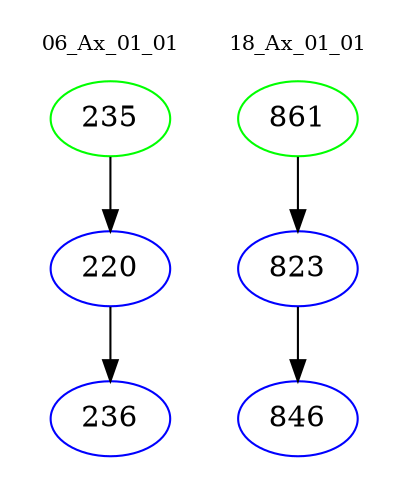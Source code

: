 digraph{
subgraph cluster_0 {
color = white
label = "06_Ax_01_01";
fontsize=10;
T0_235 [label="235", color="green"]
T0_235 -> T0_220 [color="black"]
T0_220 [label="220", color="blue"]
T0_220 -> T0_236 [color="black"]
T0_236 [label="236", color="blue"]
}
subgraph cluster_1 {
color = white
label = "18_Ax_01_01";
fontsize=10;
T1_861 [label="861", color="green"]
T1_861 -> T1_823 [color="black"]
T1_823 [label="823", color="blue"]
T1_823 -> T1_846 [color="black"]
T1_846 [label="846", color="blue"]
}
}
